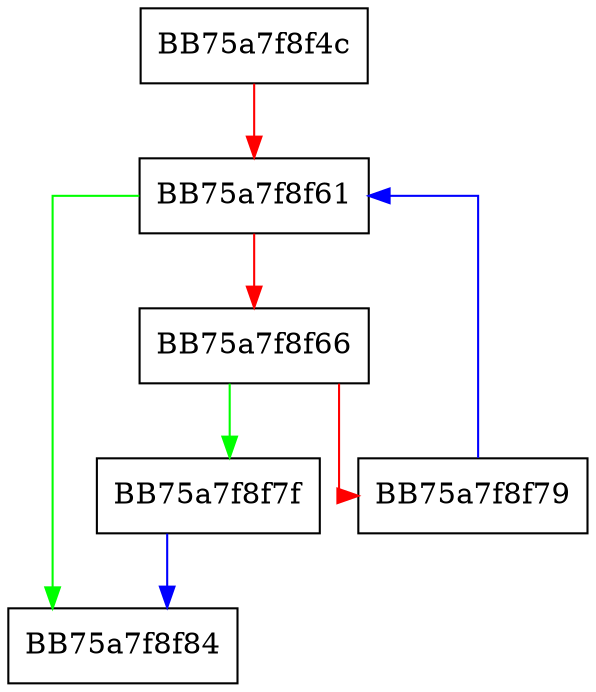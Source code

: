 digraph SetRebootRequired {
  node [shape="box"];
  graph [splines=ortho];
  BB75a7f8f4c -> BB75a7f8f61 [color="red"];
  BB75a7f8f61 -> BB75a7f8f84 [color="green"];
  BB75a7f8f61 -> BB75a7f8f66 [color="red"];
  BB75a7f8f66 -> BB75a7f8f7f [color="green"];
  BB75a7f8f66 -> BB75a7f8f79 [color="red"];
  BB75a7f8f79 -> BB75a7f8f61 [color="blue"];
  BB75a7f8f7f -> BB75a7f8f84 [color="blue"];
}